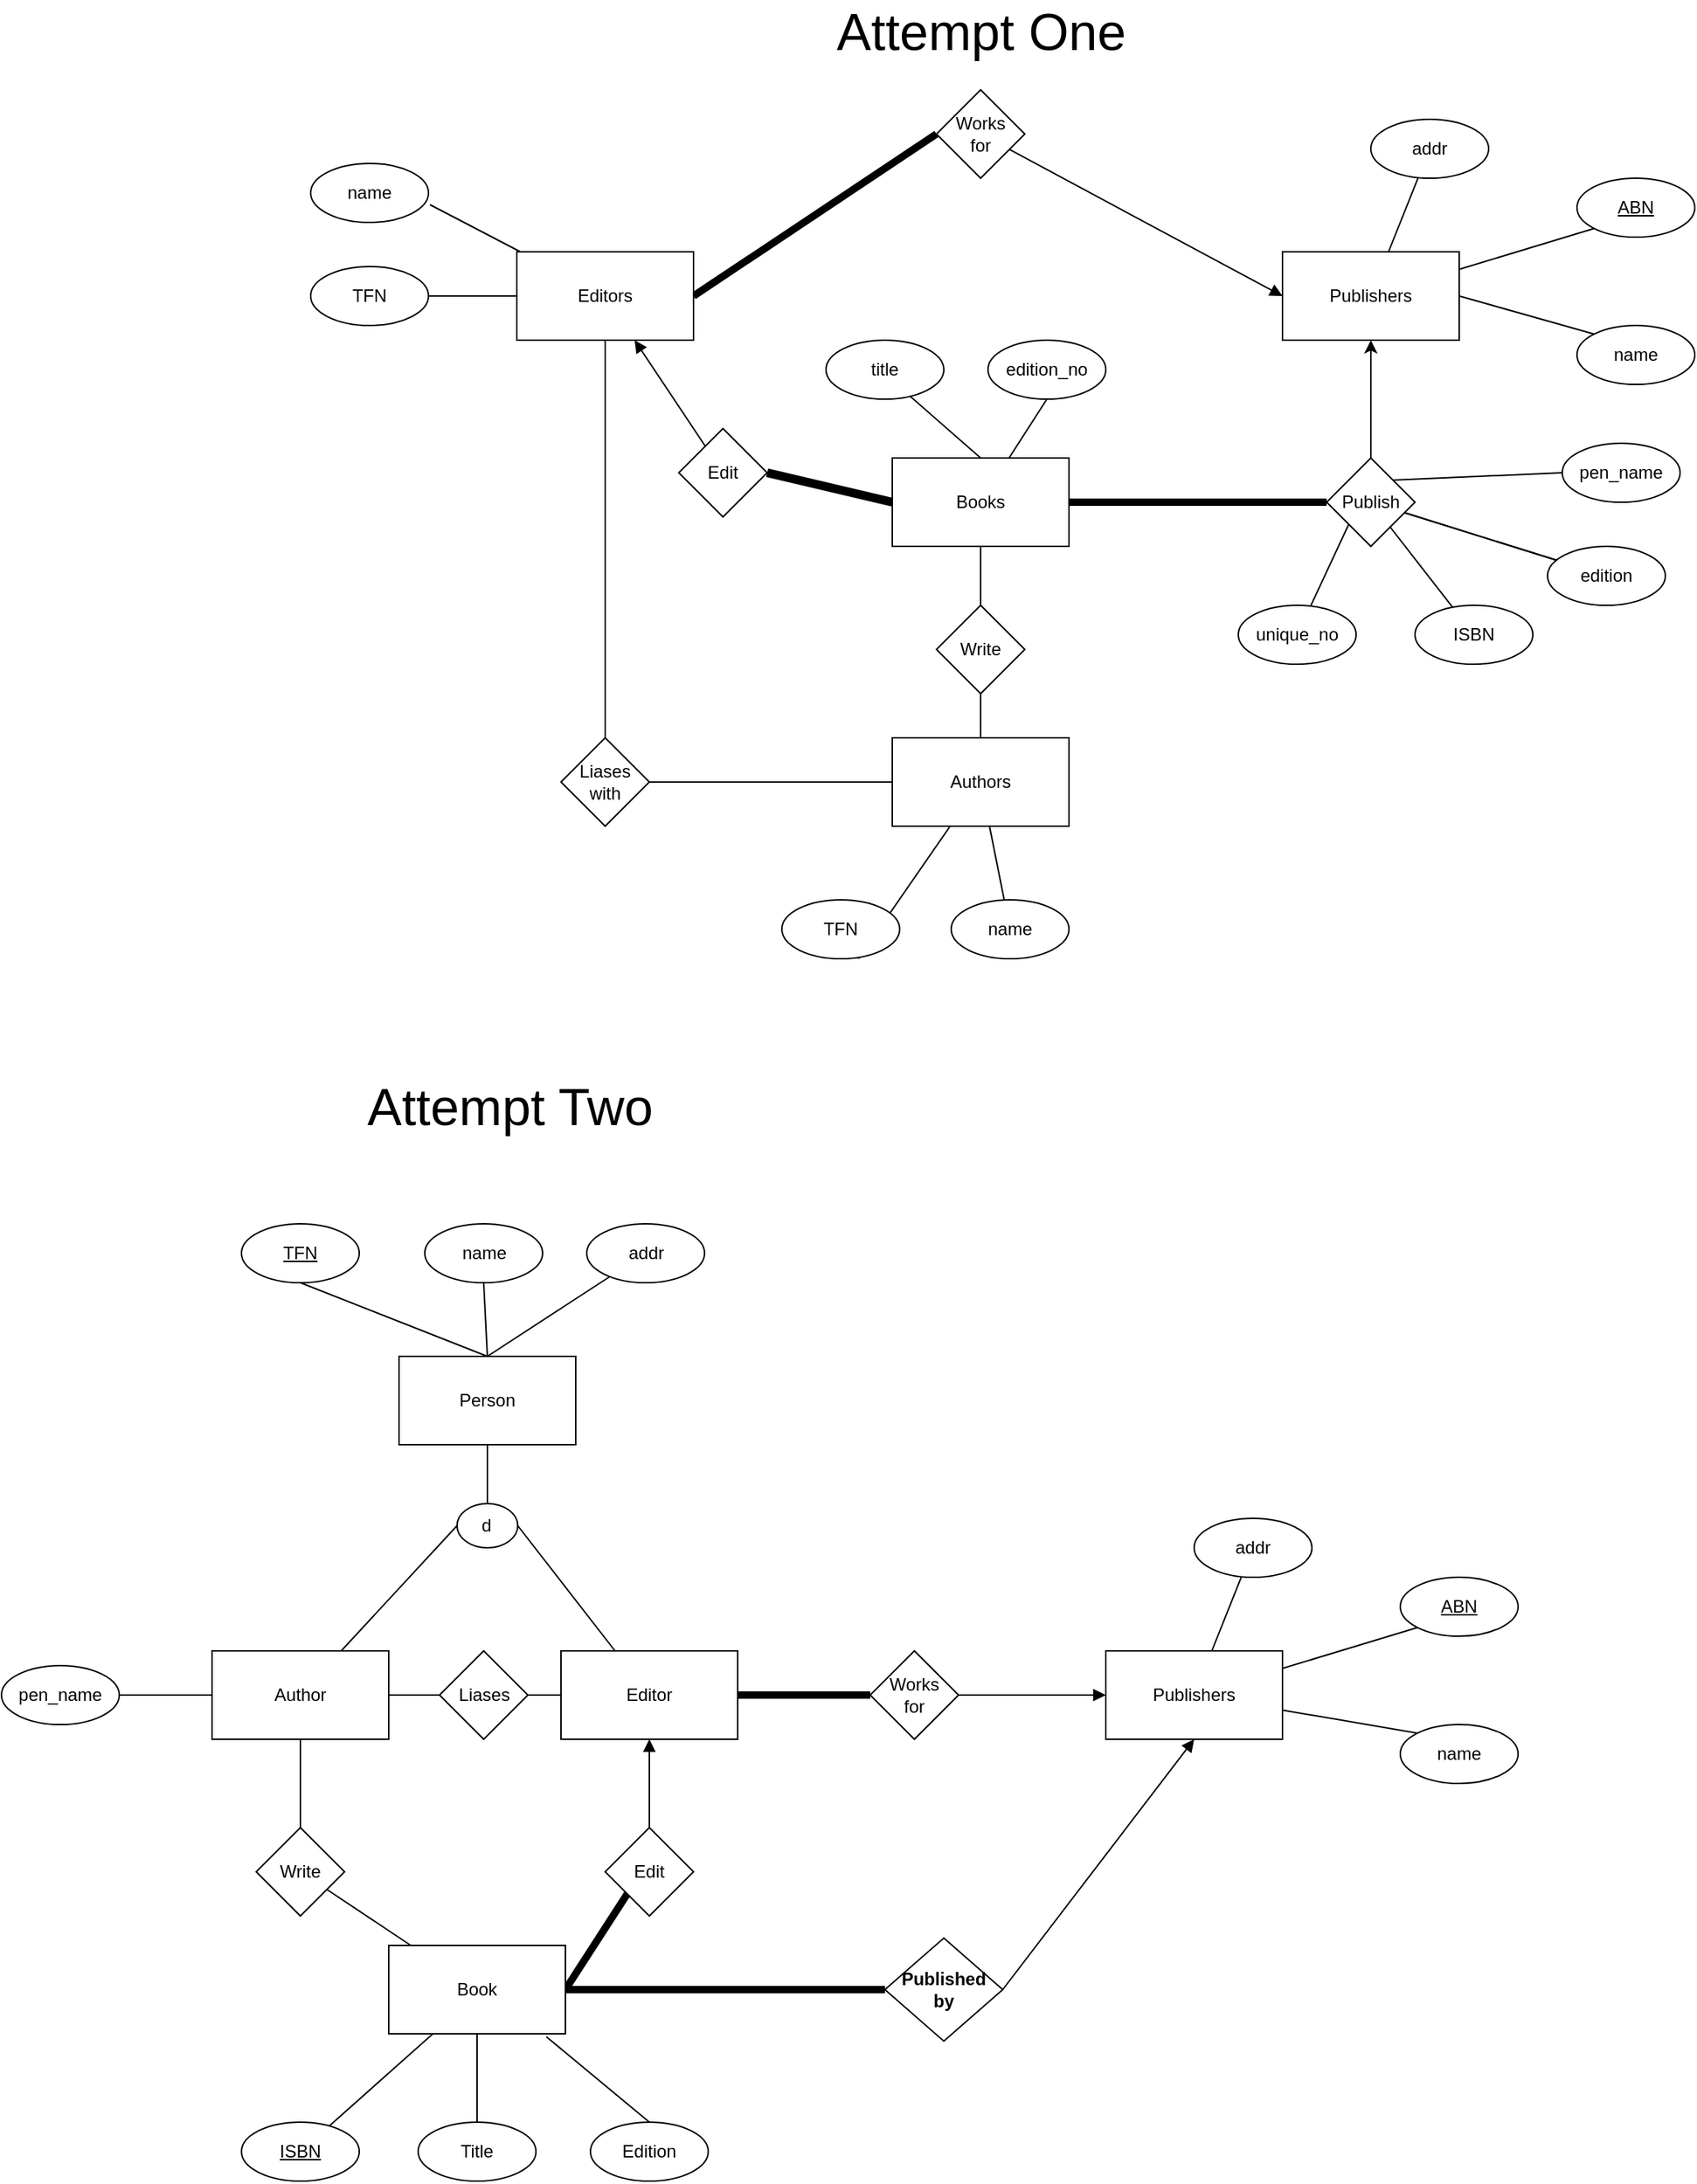 <mxfile version="14.4.3" type="github">
  <diagram id="R2lEEEUBdFMjLlhIrx00" name="Page-1">
    <mxGraphModel dx="2742" dy="1178" grid="1" gridSize="10" guides="1" tooltips="1" connect="1" arrows="1" fold="1" page="1" pageScale="1" pageWidth="850" pageHeight="1100" math="0" shadow="0" extFonts="Permanent Marker^https://fonts.googleapis.com/css?family=Permanent+Marker">
      <root>
        <mxCell id="0" />
        <mxCell id="1" parent="0" />
        <mxCell id="xhhmZb8J1PgCcthbXPZW-22" style="edgeStyle=none;rounded=0;orthogonalLoop=1;jettySize=auto;html=1;entryX=1;entryY=0.5;entryDx=0;entryDy=0;endArrow=none;endFill=0;" edge="1" parent="1" source="xhhmZb8J1PgCcthbXPZW-1" target="xhhmZb8J1PgCcthbXPZW-8">
          <mxGeometry relative="1" as="geometry" />
        </mxCell>
        <mxCell id="xhhmZb8J1PgCcthbXPZW-23" style="edgeStyle=none;rounded=0;orthogonalLoop=1;jettySize=auto;html=1;entryX=1.013;entryY=0.7;entryDx=0;entryDy=0;entryPerimeter=0;endArrow=none;endFill=0;" edge="1" parent="1" source="xhhmZb8J1PgCcthbXPZW-1" target="xhhmZb8J1PgCcthbXPZW-7">
          <mxGeometry relative="1" as="geometry" />
        </mxCell>
        <mxCell id="xhhmZb8J1PgCcthbXPZW-37" style="edgeStyle=none;rounded=0;orthogonalLoop=1;jettySize=auto;html=1;exitX=1;exitY=0.5;exitDx=0;exitDy=0;entryX=0;entryY=0.5;entryDx=0;entryDy=0;endArrow=none;endFill=0;shadow=0;strokeWidth=5;" edge="1" parent="1" source="xhhmZb8J1PgCcthbXPZW-1" target="xhhmZb8J1PgCcthbXPZW-36">
          <mxGeometry relative="1" as="geometry" />
        </mxCell>
        <mxCell id="xhhmZb8J1PgCcthbXPZW-40" style="edgeStyle=none;rounded=0;orthogonalLoop=1;jettySize=auto;html=1;entryX=0.5;entryY=0;entryDx=0;entryDy=0;shadow=0;endArrow=none;endFill=0;strokeWidth=1;" edge="1" parent="1" source="xhhmZb8J1PgCcthbXPZW-1" target="xhhmZb8J1PgCcthbXPZW-39">
          <mxGeometry relative="1" as="geometry" />
        </mxCell>
        <mxCell id="xhhmZb8J1PgCcthbXPZW-1" value="Editors" style="rounded=0;whiteSpace=wrap;html=1;" vertex="1" parent="1">
          <mxGeometry x="110" y="200" width="120" height="60" as="geometry" />
        </mxCell>
        <mxCell id="xhhmZb8J1PgCcthbXPZW-20" style="edgeStyle=none;rounded=0;orthogonalLoop=1;jettySize=auto;html=1;entryX=0.65;entryY=1;entryDx=0;entryDy=0;entryPerimeter=0;endArrow=none;endFill=0;" edge="1" parent="1" source="xhhmZb8J1PgCcthbXPZW-2" target="xhhmZb8J1PgCcthbXPZW-10">
          <mxGeometry relative="1" as="geometry" />
        </mxCell>
        <mxCell id="xhhmZb8J1PgCcthbXPZW-27" value="" style="edgeStyle=none;rounded=0;orthogonalLoop=1;jettySize=auto;html=1;endArrow=none;endFill=0;" edge="1" parent="1" source="xhhmZb8J1PgCcthbXPZW-2" target="xhhmZb8J1PgCcthbXPZW-26">
          <mxGeometry relative="1" as="geometry" />
        </mxCell>
        <mxCell id="xhhmZb8J1PgCcthbXPZW-2" value="Authors" style="rounded=0;whiteSpace=wrap;html=1;" vertex="1" parent="1">
          <mxGeometry x="365" y="530" width="120" height="60" as="geometry" />
        </mxCell>
        <mxCell id="xhhmZb8J1PgCcthbXPZW-24" style="edgeStyle=none;rounded=0;orthogonalLoop=1;jettySize=auto;html=1;entryX=0;entryY=1;entryDx=0;entryDy=0;endArrow=none;endFill=0;" edge="1" parent="1" source="xhhmZb8J1PgCcthbXPZW-3" target="xhhmZb8J1PgCcthbXPZW-9">
          <mxGeometry relative="1" as="geometry" />
        </mxCell>
        <mxCell id="xhhmZb8J1PgCcthbXPZW-25" style="edgeStyle=none;rounded=0;orthogonalLoop=1;jettySize=auto;html=1;exitX=1;exitY=0.5;exitDx=0;exitDy=0;entryX=0;entryY=0;entryDx=0;entryDy=0;endArrow=none;endFill=0;" edge="1" parent="1" source="xhhmZb8J1PgCcthbXPZW-3" target="xhhmZb8J1PgCcthbXPZW-12">
          <mxGeometry relative="1" as="geometry" />
        </mxCell>
        <mxCell id="xhhmZb8J1PgCcthbXPZW-35" style="edgeStyle=none;rounded=0;orthogonalLoop=1;jettySize=auto;html=1;endArrow=classic;endFill=1;exitX=0.5;exitY=0;exitDx=0;exitDy=0;entryX=0.5;entryY=1;entryDx=0;entryDy=0;" edge="1" parent="1" source="xhhmZb8J1PgCcthbXPZW-33" target="xhhmZb8J1PgCcthbXPZW-3">
          <mxGeometry relative="1" as="geometry">
            <mxPoint x="630" y="310" as="targetPoint" />
          </mxGeometry>
        </mxCell>
        <mxCell id="xhhmZb8J1PgCcthbXPZW-3" value="Publishers" style="rounded=0;whiteSpace=wrap;html=1;" vertex="1" parent="1">
          <mxGeometry x="630" y="200" width="120" height="60" as="geometry" />
        </mxCell>
        <mxCell id="xhhmZb8J1PgCcthbXPZW-32" style="edgeStyle=none;rounded=0;orthogonalLoop=1;jettySize=auto;html=1;exitX=0;exitY=0.5;exitDx=0;exitDy=0;entryX=1;entryY=0.5;entryDx=0;entryDy=0;endArrow=none;endFill=0;strokeWidth=6;" edge="1" parent="1" source="xhhmZb8J1PgCcthbXPZW-4" target="xhhmZb8J1PgCcthbXPZW-30">
          <mxGeometry relative="1" as="geometry" />
        </mxCell>
        <mxCell id="xhhmZb8J1PgCcthbXPZW-34" style="edgeStyle=none;rounded=0;orthogonalLoop=1;jettySize=auto;html=1;exitX=1;exitY=0.5;exitDx=0;exitDy=0;entryX=0;entryY=0.5;entryDx=0;entryDy=0;endArrow=none;endFill=0;strokeWidth=5;" edge="1" parent="1" source="xhhmZb8J1PgCcthbXPZW-4" target="xhhmZb8J1PgCcthbXPZW-33">
          <mxGeometry relative="1" as="geometry" />
        </mxCell>
        <mxCell id="xhhmZb8J1PgCcthbXPZW-44" style="edgeStyle=none;rounded=0;orthogonalLoop=1;jettySize=auto;html=1;exitX=0.5;exitY=0;exitDx=0;exitDy=0;entryX=0.713;entryY=0.95;entryDx=0;entryDy=0;entryPerimeter=0;shadow=0;endArrow=none;endFill=0;strokeWidth=1;" edge="1" parent="1" source="xhhmZb8J1PgCcthbXPZW-4" target="xhhmZb8J1PgCcthbXPZW-43">
          <mxGeometry relative="1" as="geometry" />
        </mxCell>
        <mxCell id="xhhmZb8J1PgCcthbXPZW-45" style="edgeStyle=none;rounded=0;orthogonalLoop=1;jettySize=auto;html=1;entryX=0.5;entryY=1;entryDx=0;entryDy=0;shadow=0;endArrow=none;endFill=0;strokeWidth=1;" edge="1" parent="1" source="xhhmZb8J1PgCcthbXPZW-4" target="xhhmZb8J1PgCcthbXPZW-42">
          <mxGeometry relative="1" as="geometry" />
        </mxCell>
        <mxCell id="xhhmZb8J1PgCcthbXPZW-4" value="Books" style="rounded=0;whiteSpace=wrap;html=1;" vertex="1" parent="1">
          <mxGeometry x="365" y="340" width="120" height="60" as="geometry" />
        </mxCell>
        <mxCell id="xhhmZb8J1PgCcthbXPZW-7" value="name" style="ellipse;whiteSpace=wrap;html=1;" vertex="1" parent="1">
          <mxGeometry x="-30" y="140" width="80" height="40" as="geometry" />
        </mxCell>
        <mxCell id="xhhmZb8J1PgCcthbXPZW-8" value="TFN" style="ellipse;whiteSpace=wrap;html=1;" vertex="1" parent="1">
          <mxGeometry x="-30" y="210" width="80" height="40" as="geometry" />
        </mxCell>
        <mxCell id="xhhmZb8J1PgCcthbXPZW-9" value="ABN" style="ellipse;whiteSpace=wrap;html=1;fontStyle=4" vertex="1" parent="1">
          <mxGeometry x="830" y="150" width="80" height="40" as="geometry" />
        </mxCell>
        <mxCell id="xhhmZb8J1PgCcthbXPZW-10" value="TFN" style="ellipse;whiteSpace=wrap;html=1;" vertex="1" parent="1">
          <mxGeometry x="290" y="640" width="80" height="40" as="geometry" />
        </mxCell>
        <mxCell id="xhhmZb8J1PgCcthbXPZW-11" value="pen_name" style="ellipse;whiteSpace=wrap;html=1;" vertex="1" parent="1">
          <mxGeometry x="820" y="330" width="80" height="40" as="geometry" />
        </mxCell>
        <mxCell id="xhhmZb8J1PgCcthbXPZW-12" value="name" style="ellipse;whiteSpace=wrap;html=1;" vertex="1" parent="1">
          <mxGeometry x="830" y="250" width="80" height="40" as="geometry" />
        </mxCell>
        <mxCell id="xhhmZb8J1PgCcthbXPZW-19" value="" style="edgeStyle=none;rounded=0;orthogonalLoop=1;jettySize=auto;html=1;endArrow=none;endFill=0;" edge="1" parent="1" source="xhhmZb8J1PgCcthbXPZW-13" target="xhhmZb8J1PgCcthbXPZW-2">
          <mxGeometry relative="1" as="geometry" />
        </mxCell>
        <mxCell id="xhhmZb8J1PgCcthbXPZW-13" value="name" style="ellipse;whiteSpace=wrap;html=1;" vertex="1" parent="1">
          <mxGeometry x="405" y="640" width="80" height="40" as="geometry" />
        </mxCell>
        <mxCell id="xhhmZb8J1PgCcthbXPZW-28" value="" style="edgeStyle=none;rounded=0;orthogonalLoop=1;jettySize=auto;html=1;endArrow=none;endFill=0;" edge="1" parent="1" source="xhhmZb8J1PgCcthbXPZW-26" target="xhhmZb8J1PgCcthbXPZW-4">
          <mxGeometry relative="1" as="geometry" />
        </mxCell>
        <mxCell id="xhhmZb8J1PgCcthbXPZW-26" value="Write" style="rhombus;whiteSpace=wrap;html=1;" vertex="1" parent="1">
          <mxGeometry x="395" y="440" width="60" height="60" as="geometry" />
        </mxCell>
        <mxCell id="xhhmZb8J1PgCcthbXPZW-31" value="" style="edgeStyle=none;rounded=0;orthogonalLoop=1;jettySize=auto;html=1;endArrow=block;endFill=1;" edge="1" parent="1" source="xhhmZb8J1PgCcthbXPZW-30" target="xhhmZb8J1PgCcthbXPZW-1">
          <mxGeometry relative="1" as="geometry" />
        </mxCell>
        <mxCell id="xhhmZb8J1PgCcthbXPZW-30" value="Edit" style="rhombus;whiteSpace=wrap;html=1;" vertex="1" parent="1">
          <mxGeometry x="220" y="320" width="60" height="60" as="geometry" />
        </mxCell>
        <mxCell id="xhhmZb8J1PgCcthbXPZW-49" value="" style="edgeStyle=none;rounded=0;orthogonalLoop=1;jettySize=auto;html=1;shadow=0;endArrow=none;endFill=0;strokeWidth=1;" edge="1" parent="1" source="xhhmZb8J1PgCcthbXPZW-33" target="xhhmZb8J1PgCcthbXPZW-47">
          <mxGeometry relative="1" as="geometry" />
        </mxCell>
        <mxCell id="xhhmZb8J1PgCcthbXPZW-50" style="edgeStyle=none;rounded=0;orthogonalLoop=1;jettySize=auto;html=1;exitX=0;exitY=1;exitDx=0;exitDy=0;shadow=0;endArrow=none;endFill=0;strokeWidth=1;" edge="1" parent="1" source="xhhmZb8J1PgCcthbXPZW-33" target="xhhmZb8J1PgCcthbXPZW-46">
          <mxGeometry relative="1" as="geometry" />
        </mxCell>
        <mxCell id="xhhmZb8J1PgCcthbXPZW-51" value="" style="edgeStyle=none;rounded=0;orthogonalLoop=1;jettySize=auto;html=1;shadow=0;endArrow=none;endFill=0;strokeWidth=1;" edge="1" parent="1" source="xhhmZb8J1PgCcthbXPZW-33" target="xhhmZb8J1PgCcthbXPZW-48">
          <mxGeometry relative="1" as="geometry" />
        </mxCell>
        <mxCell id="xhhmZb8J1PgCcthbXPZW-52" value="" style="edgeStyle=none;rounded=0;orthogonalLoop=1;jettySize=auto;html=1;shadow=0;endArrow=none;endFill=0;strokeWidth=1;" edge="1" parent="1" source="xhhmZb8J1PgCcthbXPZW-33" target="xhhmZb8J1PgCcthbXPZW-48">
          <mxGeometry relative="1" as="geometry" />
        </mxCell>
        <mxCell id="xhhmZb8J1PgCcthbXPZW-53" style="edgeStyle=none;rounded=0;orthogonalLoop=1;jettySize=auto;html=1;exitX=1;exitY=0;exitDx=0;exitDy=0;entryX=0;entryY=0.5;entryDx=0;entryDy=0;shadow=0;endArrow=none;endFill=0;strokeWidth=1;" edge="1" parent="1" source="xhhmZb8J1PgCcthbXPZW-33" target="xhhmZb8J1PgCcthbXPZW-11">
          <mxGeometry relative="1" as="geometry" />
        </mxCell>
        <mxCell id="xhhmZb8J1PgCcthbXPZW-33" value="Publish" style="rhombus;whiteSpace=wrap;html=1;" vertex="1" parent="1">
          <mxGeometry x="660" y="340" width="60" height="60" as="geometry" />
        </mxCell>
        <mxCell id="xhhmZb8J1PgCcthbXPZW-38" style="edgeStyle=none;rounded=0;orthogonalLoop=1;jettySize=auto;html=1;entryX=0;entryY=0.5;entryDx=0;entryDy=0;endArrow=block;endFill=1;" edge="1" parent="1" source="xhhmZb8J1PgCcthbXPZW-36" target="xhhmZb8J1PgCcthbXPZW-3">
          <mxGeometry relative="1" as="geometry" />
        </mxCell>
        <mxCell id="xhhmZb8J1PgCcthbXPZW-36" value="Works &lt;br&gt;for" style="rhombus;whiteSpace=wrap;html=1;" vertex="1" parent="1">
          <mxGeometry x="395" y="90" width="60" height="60" as="geometry" />
        </mxCell>
        <mxCell id="xhhmZb8J1PgCcthbXPZW-41" style="edgeStyle=none;rounded=0;orthogonalLoop=1;jettySize=auto;html=1;exitX=1;exitY=0.5;exitDx=0;exitDy=0;entryX=0;entryY=0.5;entryDx=0;entryDy=0;shadow=0;endArrow=none;endFill=0;strokeWidth=1;" edge="1" parent="1" source="xhhmZb8J1PgCcthbXPZW-39" target="xhhmZb8J1PgCcthbXPZW-2">
          <mxGeometry relative="1" as="geometry" />
        </mxCell>
        <mxCell id="xhhmZb8J1PgCcthbXPZW-39" value="Liases&lt;br&gt;with" style="rhombus;whiteSpace=wrap;html=1;" vertex="1" parent="1">
          <mxGeometry x="140" y="530" width="60" height="60" as="geometry" />
        </mxCell>
        <mxCell id="xhhmZb8J1PgCcthbXPZW-42" value="edition_no" style="ellipse;whiteSpace=wrap;html=1;" vertex="1" parent="1">
          <mxGeometry x="430" y="260" width="80" height="40" as="geometry" />
        </mxCell>
        <mxCell id="xhhmZb8J1PgCcthbXPZW-43" value="title" style="ellipse;whiteSpace=wrap;html=1;" vertex="1" parent="1">
          <mxGeometry x="320" y="260" width="80" height="40" as="geometry" />
        </mxCell>
        <mxCell id="xhhmZb8J1PgCcthbXPZW-46" value="unique_no" style="ellipse;whiteSpace=wrap;html=1;" vertex="1" parent="1">
          <mxGeometry x="600" y="440" width="80" height="40" as="geometry" />
        </mxCell>
        <mxCell id="xhhmZb8J1PgCcthbXPZW-47" value="ISBN" style="ellipse;whiteSpace=wrap;html=1;" vertex="1" parent="1">
          <mxGeometry x="720" y="440" width="80" height="40" as="geometry" />
        </mxCell>
        <mxCell id="xhhmZb8J1PgCcthbXPZW-48" value="edition" style="ellipse;whiteSpace=wrap;html=1;" vertex="1" parent="1">
          <mxGeometry x="810" y="400" width="80" height="40" as="geometry" />
        </mxCell>
        <mxCell id="xhhmZb8J1PgCcthbXPZW-55" value="" style="edgeStyle=none;rounded=0;orthogonalLoop=1;jettySize=auto;html=1;shadow=0;endArrow=none;endFill=0;strokeWidth=1;" edge="1" parent="1" source="xhhmZb8J1PgCcthbXPZW-54" target="xhhmZb8J1PgCcthbXPZW-3">
          <mxGeometry relative="1" as="geometry" />
        </mxCell>
        <mxCell id="xhhmZb8J1PgCcthbXPZW-54" value="addr" style="ellipse;whiteSpace=wrap;html=1;" vertex="1" parent="1">
          <mxGeometry x="690" y="110" width="80" height="40" as="geometry" />
        </mxCell>
        <mxCell id="xhhmZb8J1PgCcthbXPZW-60" style="edgeStyle=none;rounded=0;orthogonalLoop=1;jettySize=auto;html=1;exitX=0.5;exitY=0;exitDx=0;exitDy=0;entryX=0.5;entryY=1;entryDx=0;entryDy=0;shadow=0;endArrow=none;endFill=0;strokeWidth=1;" edge="1" parent="1" source="xhhmZb8J1PgCcthbXPZW-56" target="xhhmZb8J1PgCcthbXPZW-57">
          <mxGeometry relative="1" as="geometry" />
        </mxCell>
        <mxCell id="xhhmZb8J1PgCcthbXPZW-62" value="" style="edgeStyle=none;rounded=0;orthogonalLoop=1;jettySize=auto;html=1;shadow=0;endArrow=none;endFill=0;strokeWidth=1;exitX=0.5;exitY=0;exitDx=0;exitDy=0;" edge="1" parent="1" source="xhhmZb8J1PgCcthbXPZW-56" target="xhhmZb8J1PgCcthbXPZW-59">
          <mxGeometry relative="1" as="geometry" />
        </mxCell>
        <mxCell id="xhhmZb8J1PgCcthbXPZW-63" style="edgeStyle=none;rounded=0;orthogonalLoop=1;jettySize=auto;html=1;exitX=0.5;exitY=0;exitDx=0;exitDy=0;entryX=0.5;entryY=1;entryDx=0;entryDy=0;shadow=0;endArrow=none;endFill=0;strokeWidth=1;" edge="1" parent="1" source="xhhmZb8J1PgCcthbXPZW-56" target="xhhmZb8J1PgCcthbXPZW-58">
          <mxGeometry relative="1" as="geometry" />
        </mxCell>
        <mxCell id="xhhmZb8J1PgCcthbXPZW-56" value="Person" style="rounded=0;whiteSpace=wrap;html=1;" vertex="1" parent="1">
          <mxGeometry x="30" y="950" width="120" height="60" as="geometry" />
        </mxCell>
        <mxCell id="xhhmZb8J1PgCcthbXPZW-57" value="TFN" style="ellipse;whiteSpace=wrap;html=1;fontStyle=4" vertex="1" parent="1">
          <mxGeometry x="-77" y="860" width="80" height="40" as="geometry" />
        </mxCell>
        <mxCell id="xhhmZb8J1PgCcthbXPZW-58" value="name" style="ellipse;whiteSpace=wrap;html=1;" vertex="1" parent="1">
          <mxGeometry x="47.5" y="860" width="80" height="40" as="geometry" />
        </mxCell>
        <mxCell id="xhhmZb8J1PgCcthbXPZW-59" value="addr" style="ellipse;whiteSpace=wrap;html=1;" vertex="1" parent="1">
          <mxGeometry x="157.5" y="860" width="80" height="40" as="geometry" />
        </mxCell>
        <mxCell id="xhhmZb8J1PgCcthbXPZW-65" style="edgeStyle=none;rounded=0;orthogonalLoop=1;jettySize=auto;html=1;exitX=0.5;exitY=0;exitDx=0;exitDy=0;entryX=0.5;entryY=1;entryDx=0;entryDy=0;shadow=0;endArrow=none;endFill=0;strokeWidth=1;" edge="1" parent="1" source="xhhmZb8J1PgCcthbXPZW-64" target="xhhmZb8J1PgCcthbXPZW-56">
          <mxGeometry relative="1" as="geometry" />
        </mxCell>
        <mxCell id="xhhmZb8J1PgCcthbXPZW-64" value="d" style="ellipse;whiteSpace=wrap;html=1;" vertex="1" parent="1">
          <mxGeometry x="69.38" y="1050" width="41.25" height="30" as="geometry" />
        </mxCell>
        <mxCell id="xhhmZb8J1PgCcthbXPZW-68" value="" style="edgeStyle=none;rounded=0;orthogonalLoop=1;jettySize=auto;html=1;shadow=0;endArrow=none;endFill=0;strokeWidth=1;entryX=0;entryY=0.5;entryDx=0;entryDy=0;" edge="1" parent="1" source="xhhmZb8J1PgCcthbXPZW-66" target="xhhmZb8J1PgCcthbXPZW-64">
          <mxGeometry relative="1" as="geometry" />
        </mxCell>
        <mxCell id="xhhmZb8J1PgCcthbXPZW-74" value="" style="edgeStyle=none;rounded=0;orthogonalLoop=1;jettySize=auto;html=1;shadow=0;endArrow=none;endFill=0;strokeWidth=1;" edge="1" parent="1" source="xhhmZb8J1PgCcthbXPZW-66" target="xhhmZb8J1PgCcthbXPZW-73">
          <mxGeometry relative="1" as="geometry" />
        </mxCell>
        <mxCell id="xhhmZb8J1PgCcthbXPZW-100" style="edgeStyle=none;rounded=0;orthogonalLoop=1;jettySize=auto;html=1;exitX=1;exitY=0.5;exitDx=0;exitDy=0;entryX=0;entryY=0.5;entryDx=0;entryDy=0;shadow=0;endArrow=none;endFill=0;strokeWidth=1;" edge="1" parent="1" source="xhhmZb8J1PgCcthbXPZW-66" target="xhhmZb8J1PgCcthbXPZW-99">
          <mxGeometry relative="1" as="geometry" />
        </mxCell>
        <mxCell id="xhhmZb8J1PgCcthbXPZW-66" value="Author" style="rounded=0;whiteSpace=wrap;html=1;" vertex="1" parent="1">
          <mxGeometry x="-97" y="1150" width="120" height="60" as="geometry" />
        </mxCell>
        <mxCell id="xhhmZb8J1PgCcthbXPZW-69" value="" style="edgeStyle=none;rounded=0;orthogonalLoop=1;jettySize=auto;html=1;shadow=0;endArrow=none;endFill=0;strokeWidth=1;entryX=1;entryY=0.5;entryDx=0;entryDy=0;" edge="1" parent="1" source="xhhmZb8J1PgCcthbXPZW-67" target="xhhmZb8J1PgCcthbXPZW-64">
          <mxGeometry relative="1" as="geometry" />
        </mxCell>
        <mxCell id="xhhmZb8J1PgCcthbXPZW-67" value="Editor" style="rounded=0;whiteSpace=wrap;html=1;" vertex="1" parent="1">
          <mxGeometry x="140" y="1150" width="120" height="60" as="geometry" />
        </mxCell>
        <mxCell id="xhhmZb8J1PgCcthbXPZW-71" value="" style="edgeStyle=none;rounded=0;orthogonalLoop=1;jettySize=auto;html=1;shadow=0;endArrow=none;endFill=0;strokeWidth=1;" edge="1" parent="1" source="xhhmZb8J1PgCcthbXPZW-70" target="xhhmZb8J1PgCcthbXPZW-66">
          <mxGeometry relative="1" as="geometry" />
        </mxCell>
        <mxCell id="xhhmZb8J1PgCcthbXPZW-70" value="pen_name" style="ellipse;whiteSpace=wrap;html=1;" vertex="1" parent="1">
          <mxGeometry x="-240" y="1160" width="80" height="40" as="geometry" />
        </mxCell>
        <mxCell id="xhhmZb8J1PgCcthbXPZW-77" style="edgeStyle=none;rounded=0;orthogonalLoop=1;jettySize=auto;html=1;exitX=1;exitY=0.5;exitDx=0;exitDy=0;entryX=0;entryY=1;entryDx=0;entryDy=0;shadow=0;endArrow=none;endFill=0;strokeWidth=5;" edge="1" parent="1" source="xhhmZb8J1PgCcthbXPZW-72" target="xhhmZb8J1PgCcthbXPZW-76">
          <mxGeometry relative="1" as="geometry" />
        </mxCell>
        <mxCell id="xhhmZb8J1PgCcthbXPZW-72" value="Book" style="rounded=0;whiteSpace=wrap;html=1;" vertex="1" parent="1">
          <mxGeometry x="23" y="1350" width="120" height="60" as="geometry" />
        </mxCell>
        <mxCell id="xhhmZb8J1PgCcthbXPZW-75" value="" style="edgeStyle=none;rounded=0;orthogonalLoop=1;jettySize=auto;html=1;shadow=0;endArrow=none;endFill=0;strokeWidth=1;" edge="1" parent="1" source="xhhmZb8J1PgCcthbXPZW-73" target="xhhmZb8J1PgCcthbXPZW-72">
          <mxGeometry relative="1" as="geometry" />
        </mxCell>
        <mxCell id="xhhmZb8J1PgCcthbXPZW-73" value="Write" style="rhombus;whiteSpace=wrap;html=1;" vertex="1" parent="1">
          <mxGeometry x="-67" y="1270" width="60" height="60" as="geometry" />
        </mxCell>
        <mxCell id="xhhmZb8J1PgCcthbXPZW-78" style="edgeStyle=none;rounded=0;orthogonalLoop=1;jettySize=auto;html=1;exitX=0.5;exitY=0;exitDx=0;exitDy=0;shadow=0;endArrow=block;endFill=1;strokeWidth=1;entryX=0.5;entryY=1;entryDx=0;entryDy=0;" edge="1" parent="1" source="xhhmZb8J1PgCcthbXPZW-76" target="xhhmZb8J1PgCcthbXPZW-67">
          <mxGeometry relative="1" as="geometry">
            <mxPoint x="200" y="1220" as="targetPoint" />
          </mxGeometry>
        </mxCell>
        <mxCell id="xhhmZb8J1PgCcthbXPZW-76" value="Edit" style="rhombus;whiteSpace=wrap;html=1;" vertex="1" parent="1">
          <mxGeometry x="170" y="1270" width="60" height="60" as="geometry" />
        </mxCell>
        <mxCell id="xhhmZb8J1PgCcthbXPZW-79" style="edgeStyle=none;rounded=0;orthogonalLoop=1;jettySize=auto;html=1;exitX=1;exitY=0.5;exitDx=0;exitDy=0;entryX=0;entryY=0.5;entryDx=0;entryDy=0;endArrow=none;endFill=0;shadow=0;strokeWidth=5;" edge="1" parent="1" target="xhhmZb8J1PgCcthbXPZW-86">
          <mxGeometry relative="1" as="geometry">
            <mxPoint x="260" y="1180" as="sourcePoint" />
          </mxGeometry>
        </mxCell>
        <mxCell id="xhhmZb8J1PgCcthbXPZW-80" style="edgeStyle=none;rounded=0;orthogonalLoop=1;jettySize=auto;html=1;entryX=0;entryY=1;entryDx=0;entryDy=0;endArrow=none;endFill=0;" edge="1" parent="1" source="xhhmZb8J1PgCcthbXPZW-82" target="xhhmZb8J1PgCcthbXPZW-83">
          <mxGeometry relative="1" as="geometry" />
        </mxCell>
        <mxCell id="xhhmZb8J1PgCcthbXPZW-81" style="edgeStyle=none;rounded=0;orthogonalLoop=1;jettySize=auto;html=1;entryX=0;entryY=0;entryDx=0;entryDy=0;endArrow=none;endFill=0;" edge="1" parent="1" source="xhhmZb8J1PgCcthbXPZW-82" target="xhhmZb8J1PgCcthbXPZW-84">
          <mxGeometry relative="1" as="geometry" />
        </mxCell>
        <mxCell id="xhhmZb8J1PgCcthbXPZW-82" value="Publishers" style="rounded=0;whiteSpace=wrap;html=1;" vertex="1" parent="1">
          <mxGeometry x="510" y="1150" width="120" height="60" as="geometry" />
        </mxCell>
        <mxCell id="xhhmZb8J1PgCcthbXPZW-83" value="ABN" style="ellipse;whiteSpace=wrap;html=1;fontStyle=4" vertex="1" parent="1">
          <mxGeometry x="710" y="1100" width="80" height="40" as="geometry" />
        </mxCell>
        <mxCell id="xhhmZb8J1PgCcthbXPZW-84" value="name" style="ellipse;whiteSpace=wrap;html=1;" vertex="1" parent="1">
          <mxGeometry x="710" y="1200" width="80" height="40" as="geometry" />
        </mxCell>
        <mxCell id="xhhmZb8J1PgCcthbXPZW-85" style="edgeStyle=none;rounded=0;orthogonalLoop=1;jettySize=auto;html=1;entryX=0;entryY=0.5;entryDx=0;entryDy=0;endArrow=block;endFill=1;" edge="1" parent="1" source="xhhmZb8J1PgCcthbXPZW-86" target="xhhmZb8J1PgCcthbXPZW-82">
          <mxGeometry relative="1" as="geometry" />
        </mxCell>
        <mxCell id="xhhmZb8J1PgCcthbXPZW-86" value="Works &lt;br&gt;for" style="rhombus;whiteSpace=wrap;html=1;" vertex="1" parent="1">
          <mxGeometry x="350" y="1150" width="60" height="60" as="geometry" />
        </mxCell>
        <mxCell id="xhhmZb8J1PgCcthbXPZW-87" value="" style="edgeStyle=none;rounded=0;orthogonalLoop=1;jettySize=auto;html=1;shadow=0;endArrow=none;endFill=0;strokeWidth=1;" edge="1" parent="1" source="xhhmZb8J1PgCcthbXPZW-88" target="xhhmZb8J1PgCcthbXPZW-82">
          <mxGeometry relative="1" as="geometry" />
        </mxCell>
        <mxCell id="xhhmZb8J1PgCcthbXPZW-88" value="addr" style="ellipse;whiteSpace=wrap;html=1;" vertex="1" parent="1">
          <mxGeometry x="570" y="1060" width="80" height="40" as="geometry" />
        </mxCell>
        <mxCell id="xhhmZb8J1PgCcthbXPZW-92" style="edgeStyle=none;rounded=0;orthogonalLoop=1;jettySize=auto;html=1;exitX=1;exitY=0.5;exitDx=0;exitDy=0;entryX=0.5;entryY=1;entryDx=0;entryDy=0;shadow=0;endArrow=block;endFill=1;strokeWidth=1;" edge="1" parent="1" source="xhhmZb8J1PgCcthbXPZW-89" target="xhhmZb8J1PgCcthbXPZW-82">
          <mxGeometry relative="1" as="geometry" />
        </mxCell>
        <mxCell id="xhhmZb8J1PgCcthbXPZW-89" value="Published&lt;br&gt;by" style="rhombus;whiteSpace=wrap;html=1;fontStyle=1" vertex="1" parent="1">
          <mxGeometry x="360" y="1345" width="80" height="70" as="geometry" />
        </mxCell>
        <mxCell id="xhhmZb8J1PgCcthbXPZW-90" style="edgeStyle=none;rounded=0;orthogonalLoop=1;jettySize=auto;html=1;exitX=1;exitY=0.5;exitDx=0;exitDy=0;entryX=0;entryY=0.5;entryDx=0;entryDy=0;shadow=0;endArrow=none;endFill=0;strokeWidth=5;" edge="1" parent="1" source="xhhmZb8J1PgCcthbXPZW-72" target="xhhmZb8J1PgCcthbXPZW-89">
          <mxGeometry relative="1" as="geometry">
            <mxPoint x="153" y="1390" as="sourcePoint" />
            <mxPoint x="195" y="1325" as="targetPoint" />
          </mxGeometry>
        </mxCell>
        <mxCell id="xhhmZb8J1PgCcthbXPZW-96" value="" style="edgeStyle=none;rounded=0;orthogonalLoop=1;jettySize=auto;html=1;shadow=0;endArrow=none;endFill=0;strokeWidth=1;entryX=0.25;entryY=1;entryDx=0;entryDy=0;" edge="1" parent="1" source="xhhmZb8J1PgCcthbXPZW-93" target="xhhmZb8J1PgCcthbXPZW-72">
          <mxGeometry relative="1" as="geometry" />
        </mxCell>
        <mxCell id="xhhmZb8J1PgCcthbXPZW-93" value="ISBN" style="ellipse;whiteSpace=wrap;html=1;fontStyle=4" vertex="1" parent="1">
          <mxGeometry x="-77" y="1470" width="80" height="40" as="geometry" />
        </mxCell>
        <mxCell id="xhhmZb8J1PgCcthbXPZW-97" value="" style="edgeStyle=none;rounded=0;orthogonalLoop=1;jettySize=auto;html=1;shadow=0;endArrow=none;endFill=0;strokeWidth=1;" edge="1" parent="1" source="xhhmZb8J1PgCcthbXPZW-94" target="xhhmZb8J1PgCcthbXPZW-72">
          <mxGeometry relative="1" as="geometry" />
        </mxCell>
        <mxCell id="xhhmZb8J1PgCcthbXPZW-94" value="Title" style="ellipse;whiteSpace=wrap;html=1;" vertex="1" parent="1">
          <mxGeometry x="43" y="1470" width="80" height="40" as="geometry" />
        </mxCell>
        <mxCell id="xhhmZb8J1PgCcthbXPZW-98" style="edgeStyle=none;rounded=0;orthogonalLoop=1;jettySize=auto;html=1;exitX=0.5;exitY=0;exitDx=0;exitDy=0;entryX=0.892;entryY=1.033;entryDx=0;entryDy=0;entryPerimeter=0;shadow=0;endArrow=none;endFill=0;strokeWidth=1;" edge="1" parent="1" source="xhhmZb8J1PgCcthbXPZW-95" target="xhhmZb8J1PgCcthbXPZW-72">
          <mxGeometry relative="1" as="geometry" />
        </mxCell>
        <mxCell id="xhhmZb8J1PgCcthbXPZW-95" value="Edition" style="ellipse;whiteSpace=wrap;html=1;" vertex="1" parent="1">
          <mxGeometry x="160" y="1470" width="80" height="40" as="geometry" />
        </mxCell>
        <mxCell id="xhhmZb8J1PgCcthbXPZW-101" style="edgeStyle=none;rounded=0;orthogonalLoop=1;jettySize=auto;html=1;exitX=1;exitY=0.5;exitDx=0;exitDy=0;entryX=0;entryY=0.5;entryDx=0;entryDy=0;shadow=0;endArrow=none;endFill=0;strokeWidth=1;" edge="1" parent="1" source="xhhmZb8J1PgCcthbXPZW-99" target="xhhmZb8J1PgCcthbXPZW-67">
          <mxGeometry relative="1" as="geometry" />
        </mxCell>
        <mxCell id="xhhmZb8J1PgCcthbXPZW-99" value="Liases" style="rhombus;whiteSpace=wrap;html=1;" vertex="1" parent="1">
          <mxGeometry x="57.5" y="1150" width="60" height="60" as="geometry" />
        </mxCell>
        <mxCell id="xhhmZb8J1PgCcthbXPZW-103" value="Attempt One" style="text;html=1;strokeColor=none;fillColor=none;align=center;verticalAlign=middle;whiteSpace=wrap;rounded=0;fontSize=35;" vertex="1" parent="1">
          <mxGeometry x="313" y="50" width="225" as="geometry" />
        </mxCell>
        <mxCell id="xhhmZb8J1PgCcthbXPZW-104" value="Attempt Two" style="text;html=1;strokeColor=none;fillColor=none;align=center;verticalAlign=middle;whiteSpace=wrap;rounded=0;fontSize=35;" vertex="1" parent="1">
          <mxGeometry x="-7" y="780" width="225" as="geometry" />
        </mxCell>
      </root>
    </mxGraphModel>
  </diagram>
</mxfile>
